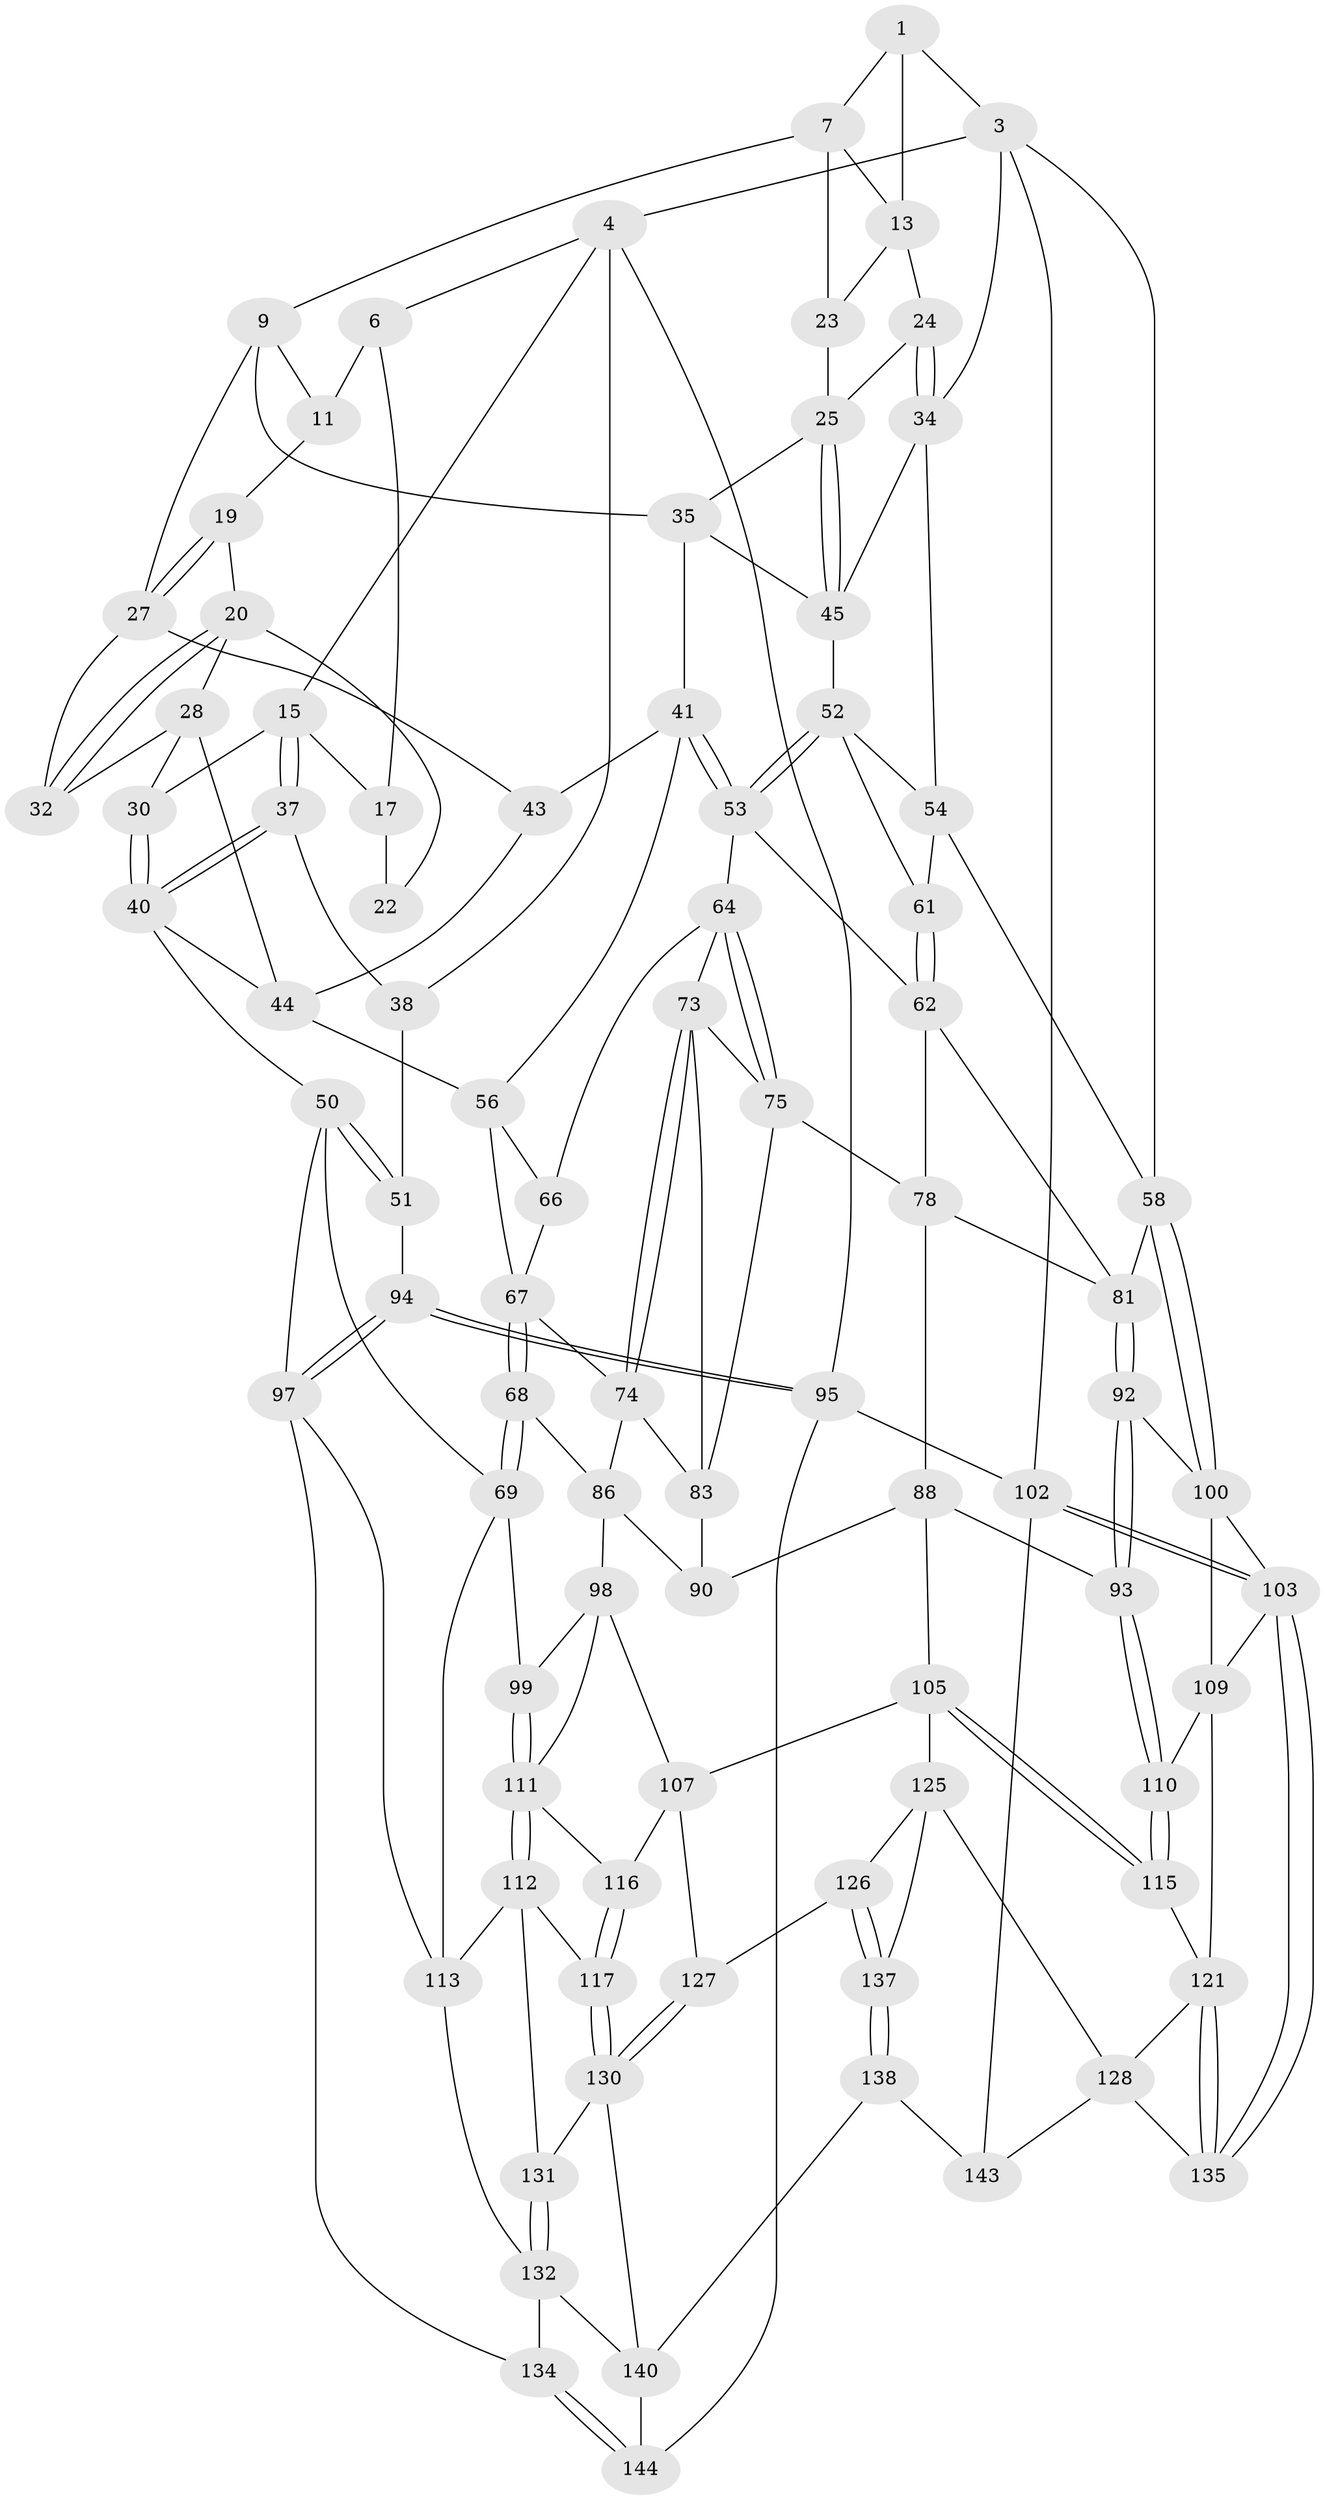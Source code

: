 // Generated by graph-tools (version 1.1) at 2025/52/02/27/25 19:52:43]
// undirected, 87 vertices, 192 edges
graph export_dot {
graph [start="1"]
  node [color=gray90,style=filled];
  1 [pos="+0.6488413349297066+0",super="+2"];
  3 [pos="+1+0",super="+33"];
  4 [pos="+0+0",super="+5"];
  6 [pos="+0.48767079713291434+0",super="+12"];
  7 [pos="+0.6524128997456644+0",super="+8"];
  9 [pos="+0.6262665854702301+0.1312613002910944",super="+10"];
  11 [pos="+0.500474453767017+0.06333545067244593"];
  13 [pos="+0.7717731601694653+0.04606342676066886",super="+14"];
  15 [pos="+0.18038966634892206+0.05015400945907629",super="+16"];
  17 [pos="+0.3350816259992709+0.08506221395398023",super="+18"];
  19 [pos="+0.46600016685925144+0.1149893779169725"];
  20 [pos="+0.44836816698855764+0.1272824888112485",super="+21"];
  22 [pos="+0.4262279813369104+0.10935038021982421"];
  23 [pos="+0.7629842802481249+0.07320810040698195"];
  24 [pos="+0.8933711350168908+0.10950472969940854"];
  25 [pos="+0.8530697443657052+0.1628781985885609",super="+26"];
  27 [pos="+0.5121406019055499+0.17765322090466076",super="+31"];
  28 [pos="+0.40403699116346026+0.17485250898060373",super="+29"];
  30 [pos="+0.32249399819191105+0.12558761848500452"];
  32 [pos="+0.4967248375412429+0.19910208121043504"];
  34 [pos="+1+0.2632024934623337",super="+47"];
  35 [pos="+0.6687647440327115+0.19994754146477003",super="+36"];
  37 [pos="+0.13793622433079478+0.16536603554069945"];
  38 [pos="+0.10538973457474735+0.18498065785875697",super="+39"];
  40 [pos="+0.21656725460974804+0.25080352349663",super="+49"];
  41 [pos="+0.6233889241709255+0.26627584846024854",super="+42"];
  43 [pos="+0.5027366819572896+0.2414120412059724"];
  44 [pos="+0.35646956259119106+0.2765832429310872",super="+48"];
  45 [pos="+0.8544058091040369+0.17790661769534868",super="+46"];
  50 [pos="+0.15798176717069018+0.43626366738585526",super="+71"];
  51 [pos="+0.09034686859850254+0.38718968913550733",super="+80"];
  52 [pos="+0.7920954066542997+0.32387286741332777",super="+55"];
  53 [pos="+0.759865965527208+0.35438354044488124",super="+63"];
  54 [pos="+0.9176064532401075+0.3077120915157189",super="+60"];
  56 [pos="+0.5696217512550967+0.33973778502134877",super="+57"];
  58 [pos="+1+0.5150768164348156",super="+59"];
  61 [pos="+0.8630255483087202+0.43446032653417455"];
  62 [pos="+0.8311145142717549+0.4506481651406749",super="+77"];
  64 [pos="+0.7254670132407312+0.39590855605978703",super="+65"];
  66 [pos="+0.5758052067145755+0.3513031508060633"];
  67 [pos="+0.40406715360892903+0.46655584897319097",super="+72"];
  68 [pos="+0.3998178222653998+0.4829519292318099"];
  69 [pos="+0.3837816105794031+0.5059127920717472",super="+70"];
  73 [pos="+0.6563135452681134+0.43838217155159304",super="+76"];
  74 [pos="+0.5820083834005163+0.47322108010156727",super="+84"];
  75 [pos="+0.7289532594285238+0.44643685093718344",super="+79"];
  78 [pos="+0.7646548179231516+0.4881050441968466",super="+87"];
  81 [pos="+0.8818390467911583+0.5469061485345178",super="+82"];
  83 [pos="+0.6624741170986121+0.4844174282936",super="+85"];
  86 [pos="+0.5694743255255587+0.5201714967290033",super="+91"];
  88 [pos="+0.7778377575715213+0.6139854073168339",super="+89"];
  90 [pos="+0.6812786963717874+0.5769383128689513"];
  92 [pos="+0.8943589313082488+0.5775474972675243"];
  93 [pos="+0.8587880431186491+0.6153446805929982"];
  94 [pos="+0+0.7456646064574606"];
  95 [pos="+0+0.9180616726349866",super="+96"];
  97 [pos="+0+0.7448081291312401",super="+124"];
  98 [pos="+0.575118252332632+0.591097848131819",super="+108"];
  99 [pos="+0.5436411509744183+0.6106694879702892"];
  100 [pos="+1+0.5492531324407967",super="+101"];
  102 [pos="+1+1"];
  103 [pos="+1+0.7985058947536386",super="+104"];
  105 [pos="+0.7329880854210344+0.6600149904700039",super="+106"];
  107 [pos="+0.6505197091329369+0.705029021489813",super="+119"];
  109 [pos="+0.903775253360772+0.6980135390769451",super="+120"];
  110 [pos="+0.8684543547021425+0.6494003350033236"];
  111 [pos="+0.5161839972179092+0.6483658727023008",super="+114"];
  112 [pos="+0.4076097138648328+0.7050191384051521",super="+118"];
  113 [pos="+0.3172070122981771+0.6752340486918721",super="+123"];
  115 [pos="+0.8024160756290886+0.7324341828477406"];
  116 [pos="+0.5589376056353782+0.7123593208749192"];
  117 [pos="+0.5408973145458148+0.8297911511679492"];
  121 [pos="+0.8756199219763209+0.8091690367301038",super="+122"];
  125 [pos="+0.7021817557844904+0.7590627562708319",super="+129"];
  126 [pos="+0.5921959968799881+0.8378272765167132"];
  127 [pos="+0.567683304453028+0.8318503098308789"];
  128 [pos="+0.7899053596928124+0.8559150840847509",super="+136"];
  130 [pos="+0.5462782333553257+0.835417763692909",super="+141"];
  131 [pos="+0.3458649269230296+0.9249532174367447"];
  132 [pos="+0.2902938066431866+0.8581808128750674",super="+133"];
  134 [pos="+0.16167325168629795+0.9283938114936069"];
  135 [pos="+0.9511116951660299+0.9303845198015784"];
  137 [pos="+0.7330089606921252+0.9045764536439169"];
  138 [pos="+0.7318133298786368+0.9118590669487503",super="+139"];
  140 [pos="+0.4470350554670582+1",super="+142"];
  143 [pos="+0.9135092868509451+1",super="+146"];
  144 [pos="+0.15811144169402364+0.9320175151130848",super="+145"];
  1 -- 7;
  1 -- 3;
  1 -- 13;
  3 -- 4;
  3 -- 102;
  3 -- 34;
  3 -- 58;
  4 -- 6;
  4 -- 15;
  4 -- 38;
  4 -- 95;
  6 -- 17;
  6 -- 11;
  7 -- 13;
  7 -- 9;
  7 -- 23;
  9 -- 11;
  9 -- 27;
  9 -- 35;
  11 -- 19;
  13 -- 23;
  13 -- 24;
  15 -- 37;
  15 -- 37;
  15 -- 17;
  15 -- 30;
  17 -- 22 [weight=2];
  19 -- 20;
  19 -- 27;
  19 -- 27;
  20 -- 32;
  20 -- 32;
  20 -- 28;
  20 -- 22;
  23 -- 25;
  24 -- 25;
  24 -- 34;
  24 -- 34;
  25 -- 45;
  25 -- 45;
  25 -- 35;
  27 -- 32;
  27 -- 43;
  28 -- 32;
  28 -- 44;
  28 -- 30;
  30 -- 40;
  30 -- 40;
  34 -- 45;
  34 -- 54;
  35 -- 41;
  35 -- 45;
  37 -- 38;
  37 -- 40;
  37 -- 40;
  38 -- 51 [weight=2];
  40 -- 50;
  40 -- 44;
  41 -- 53;
  41 -- 53;
  41 -- 56;
  41 -- 43;
  43 -- 44;
  44 -- 56;
  45 -- 52;
  50 -- 51;
  50 -- 51;
  50 -- 97;
  50 -- 69;
  51 -- 94;
  52 -- 53;
  52 -- 53;
  52 -- 61;
  52 -- 54;
  53 -- 64;
  53 -- 62;
  54 -- 58;
  54 -- 61;
  56 -- 66;
  56 -- 67;
  58 -- 100;
  58 -- 100;
  58 -- 81;
  61 -- 62;
  61 -- 62;
  62 -- 78;
  62 -- 81;
  64 -- 75;
  64 -- 75;
  64 -- 73;
  64 -- 66;
  66 -- 67;
  67 -- 68;
  67 -- 68;
  67 -- 74;
  68 -- 69;
  68 -- 69;
  68 -- 86;
  69 -- 99;
  69 -- 113;
  73 -- 74;
  73 -- 74;
  73 -- 83;
  73 -- 75;
  74 -- 83;
  74 -- 86;
  75 -- 83;
  75 -- 78;
  78 -- 88;
  78 -- 81;
  81 -- 92;
  81 -- 92;
  83 -- 90;
  86 -- 90;
  86 -- 98;
  88 -- 93;
  88 -- 105;
  88 -- 90;
  92 -- 93;
  92 -- 93;
  92 -- 100;
  93 -- 110;
  93 -- 110;
  94 -- 95;
  94 -- 95;
  94 -- 97;
  94 -- 97;
  95 -- 144 [weight=2];
  95 -- 102;
  97 -- 134;
  97 -- 113;
  98 -- 99;
  98 -- 107;
  98 -- 111;
  99 -- 111;
  99 -- 111;
  100 -- 109;
  100 -- 103;
  102 -- 103;
  102 -- 103;
  102 -- 143;
  103 -- 135;
  103 -- 135;
  103 -- 109;
  105 -- 115;
  105 -- 115;
  105 -- 107;
  105 -- 125;
  107 -- 116;
  107 -- 127;
  109 -- 110;
  109 -- 121;
  110 -- 115;
  110 -- 115;
  111 -- 112;
  111 -- 112;
  111 -- 116;
  112 -- 113;
  112 -- 131;
  112 -- 117;
  113 -- 132;
  115 -- 121;
  116 -- 117;
  116 -- 117;
  117 -- 130;
  117 -- 130;
  121 -- 135;
  121 -- 135;
  121 -- 128;
  125 -- 126;
  125 -- 128;
  125 -- 137;
  126 -- 127;
  126 -- 137;
  126 -- 137;
  127 -- 130;
  127 -- 130;
  128 -- 143;
  128 -- 135;
  130 -- 131;
  130 -- 140;
  131 -- 132;
  131 -- 132;
  132 -- 140;
  132 -- 134;
  134 -- 144;
  134 -- 144;
  137 -- 138;
  137 -- 138;
  138 -- 143 [weight=2];
  138 -- 140;
  140 -- 144;
}
